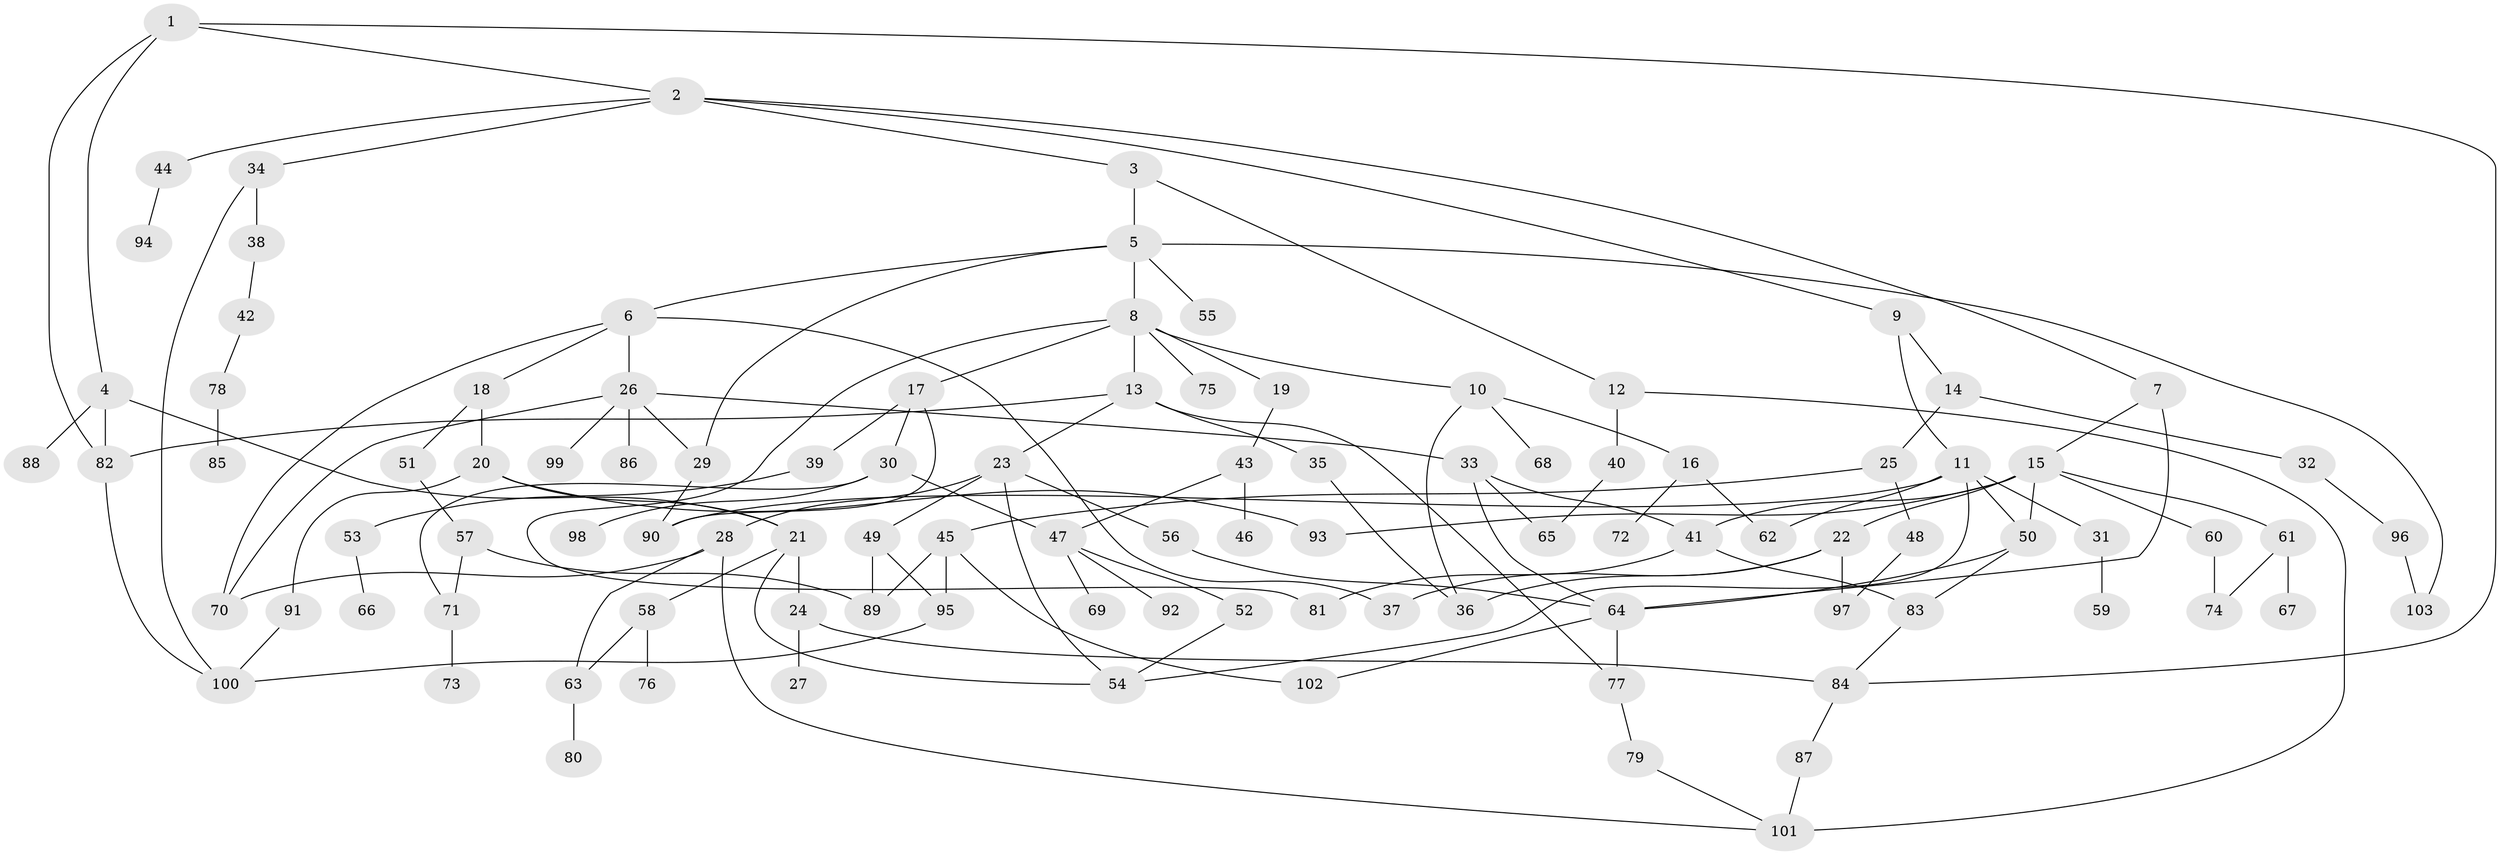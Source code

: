// coarse degree distribution, {4: 0.16666666666666666, 5: 0.06666666666666667, 3: 0.1, 1: 0.4, 2: 0.13333333333333333, 9: 0.03333333333333333, 8: 0.03333333333333333, 10: 0.06666666666666667}
// Generated by graph-tools (version 1.1) at 2025/46/03/04/25 21:46:17]
// undirected, 103 vertices, 145 edges
graph export_dot {
graph [start="1"]
  node [color=gray90,style=filled];
  1;
  2;
  3;
  4;
  5;
  6;
  7;
  8;
  9;
  10;
  11;
  12;
  13;
  14;
  15;
  16;
  17;
  18;
  19;
  20;
  21;
  22;
  23;
  24;
  25;
  26;
  27;
  28;
  29;
  30;
  31;
  32;
  33;
  34;
  35;
  36;
  37;
  38;
  39;
  40;
  41;
  42;
  43;
  44;
  45;
  46;
  47;
  48;
  49;
  50;
  51;
  52;
  53;
  54;
  55;
  56;
  57;
  58;
  59;
  60;
  61;
  62;
  63;
  64;
  65;
  66;
  67;
  68;
  69;
  70;
  71;
  72;
  73;
  74;
  75;
  76;
  77;
  78;
  79;
  80;
  81;
  82;
  83;
  84;
  85;
  86;
  87;
  88;
  89;
  90;
  91;
  92;
  93;
  94;
  95;
  96;
  97;
  98;
  99;
  100;
  101;
  102;
  103;
  1 -- 2;
  1 -- 4;
  1 -- 82;
  1 -- 84;
  2 -- 3;
  2 -- 7;
  2 -- 9;
  2 -- 34;
  2 -- 44;
  3 -- 5;
  3 -- 12;
  4 -- 21;
  4 -- 88;
  4 -- 82;
  5 -- 6;
  5 -- 8;
  5 -- 29;
  5 -- 55;
  5 -- 103;
  6 -- 18;
  6 -- 26;
  6 -- 37;
  6 -- 70;
  7 -- 15;
  7 -- 64;
  8 -- 10;
  8 -- 13;
  8 -- 17;
  8 -- 19;
  8 -- 75;
  8 -- 81;
  9 -- 11;
  9 -- 14;
  10 -- 16;
  10 -- 68;
  10 -- 36;
  11 -- 31;
  11 -- 50;
  11 -- 62;
  11 -- 90;
  11 -- 54;
  12 -- 40;
  12 -- 101;
  13 -- 23;
  13 -- 35;
  13 -- 77;
  13 -- 82;
  14 -- 25;
  14 -- 32;
  15 -- 22;
  15 -- 60;
  15 -- 61;
  15 -- 50;
  15 -- 41;
  15 -- 93;
  16 -- 72;
  16 -- 62;
  17 -- 30;
  17 -- 39;
  17 -- 90;
  18 -- 20;
  18 -- 51;
  19 -- 43;
  20 -- 91;
  20 -- 93;
  20 -- 21;
  21 -- 24;
  21 -- 58;
  21 -- 54;
  22 -- 36;
  22 -- 97;
  22 -- 37;
  23 -- 28;
  23 -- 49;
  23 -- 56;
  23 -- 54;
  24 -- 27;
  24 -- 84;
  25 -- 45;
  25 -- 48;
  26 -- 33;
  26 -- 70;
  26 -- 86;
  26 -- 99;
  26 -- 29;
  28 -- 63;
  28 -- 70;
  28 -- 101;
  29 -- 90;
  30 -- 71;
  30 -- 98;
  30 -- 47;
  31 -- 59;
  32 -- 96;
  33 -- 41;
  33 -- 65;
  33 -- 64;
  34 -- 38;
  34 -- 100;
  35 -- 36;
  38 -- 42;
  39 -- 53;
  40 -- 65;
  41 -- 81;
  41 -- 83;
  42 -- 78;
  43 -- 46;
  43 -- 47;
  44 -- 94;
  45 -- 102;
  45 -- 95;
  45 -- 89;
  47 -- 52;
  47 -- 69;
  47 -- 92;
  48 -- 97;
  49 -- 89;
  49 -- 95;
  50 -- 83;
  50 -- 64;
  51 -- 57;
  52 -- 54;
  53 -- 66;
  56 -- 64;
  57 -- 71;
  57 -- 89;
  58 -- 76;
  58 -- 63;
  60 -- 74;
  61 -- 67;
  61 -- 74;
  63 -- 80;
  64 -- 77;
  64 -- 102;
  71 -- 73;
  77 -- 79;
  78 -- 85;
  79 -- 101;
  82 -- 100;
  83 -- 84;
  84 -- 87;
  87 -- 101;
  91 -- 100;
  95 -- 100;
  96 -- 103;
}

